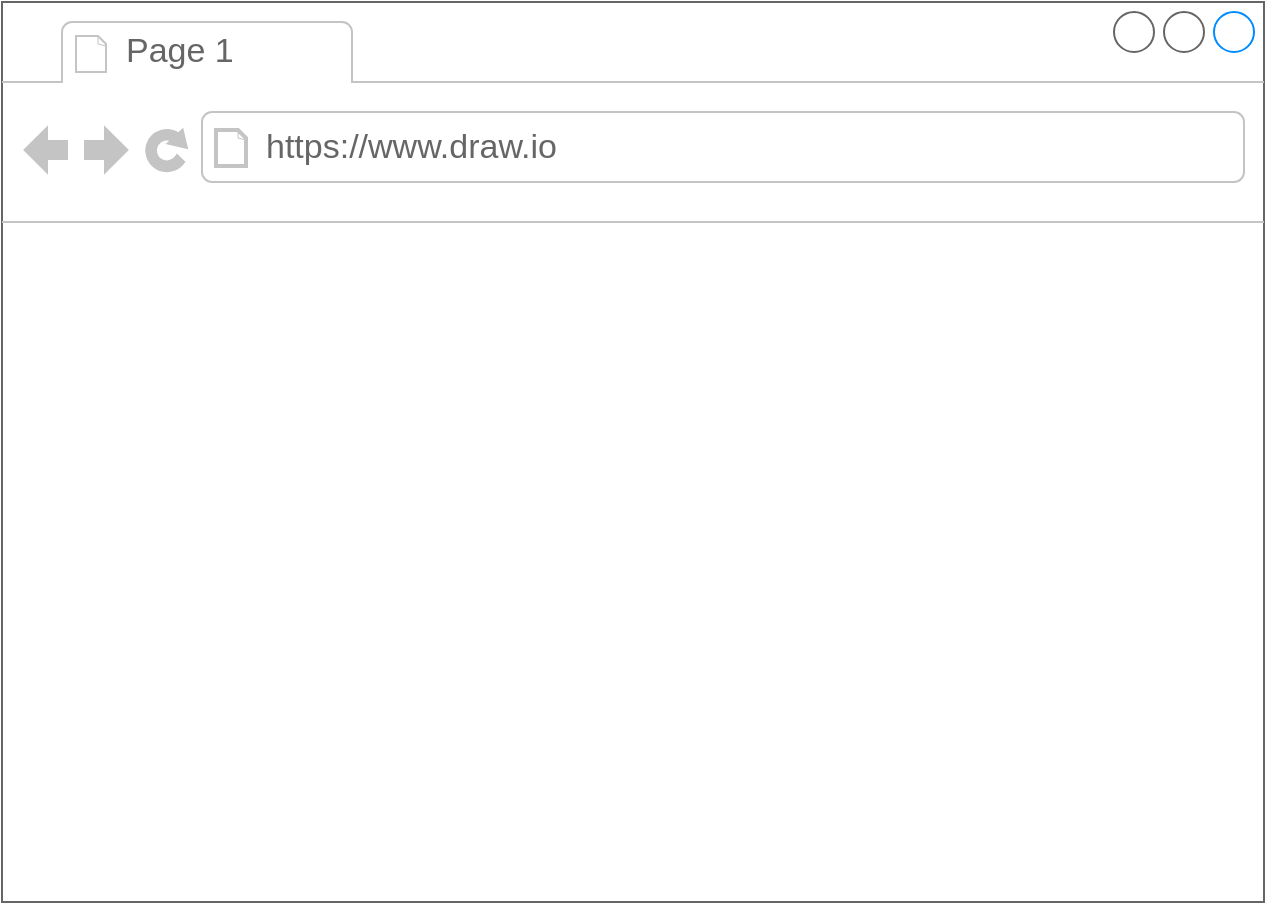 <mxfile version="14.4.2" type="github"><diagram id="BIsKbhyatXel8_WN1CCF" name="Page-1"><mxGraphModel dx="1422" dy="772" grid="1" gridSize="10" guides="1" tooltips="1" connect="1" arrows="1" fold="1" page="1" pageScale="1" pageWidth="827" pageHeight="1169" math="0" shadow="0"><root><mxCell id="0"/><mxCell id="1" parent="0"/><mxCell id="EurMPWX4C0CIGNX6tZvg-16" value="" style="strokeWidth=1;shadow=0;dashed=0;align=center;html=1;shape=mxgraph.mockup.containers.browserWindow;rSize=0;strokeColor=#666666;strokeColor2=#008cff;strokeColor3=#c4c4c4;mainText=,;recursiveResize=0;" vertex="1" parent="1"><mxGeometry x="139" y="800" width="631" height="450" as="geometry"/></mxCell><mxCell id="EurMPWX4C0CIGNX6tZvg-17" value="Page 1" style="strokeWidth=1;shadow=0;dashed=0;align=center;html=1;shape=mxgraph.mockup.containers.anchor;fontSize=17;fontColor=#666666;align=left;" vertex="1" parent="EurMPWX4C0CIGNX6tZvg-16"><mxGeometry x="60" y="12" width="110" height="26" as="geometry"/></mxCell><mxCell id="EurMPWX4C0CIGNX6tZvg-18" value="https://www.draw.io" style="strokeWidth=1;shadow=0;dashed=0;align=center;html=1;shape=mxgraph.mockup.containers.anchor;rSize=0;fontSize=17;fontColor=#666666;align=left;" vertex="1" parent="EurMPWX4C0CIGNX6tZvg-16"><mxGeometry x="130" y="60" width="250" height="26" as="geometry"/></mxCell></root></mxGraphModel></diagram></mxfile>